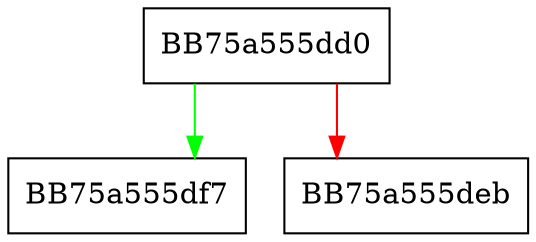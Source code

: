 digraph scan_DT_nostub {
  node [shape="box"];
  graph [splines=ortho];
  BB75a555dd0 -> BB75a555df7 [color="green"];
  BB75a555dd0 -> BB75a555deb [color="red"];
}